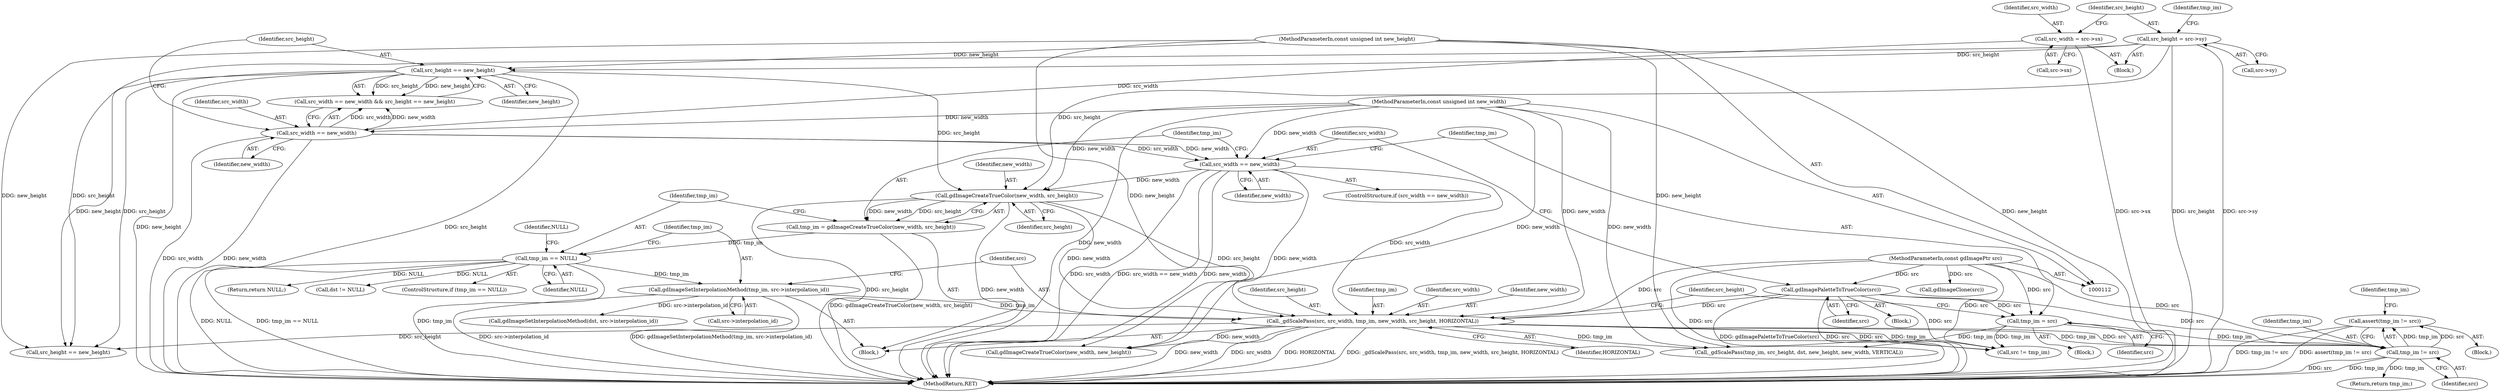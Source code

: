 digraph "0_libgd_4751b606fa38edc456d627140898a7ec679fcc24@API" {
"1000196" [label="(Call,assert(tmp_im != src))"];
"1000197" [label="(Call,tmp_im != src)"];
"1000184" [label="(Call,_gdScalePass(src, src_width, tmp_im, new_width, src_height, HORIZONTAL))"];
"1000155" [label="(Call,gdImagePaletteToTrueColor(src))"];
"1000113" [label="(MethodParameterIn,const gdImagePtr src)"];
"1000158" [label="(Call,src_width == new_width)"];
"1000139" [label="(Call,src_width == new_width)"];
"1000118" [label="(Call,src_width = src->sx)"];
"1000114" [label="(MethodParameterIn,const unsigned int new_width)"];
"1000179" [label="(Call,gdImageSetInterpolationMethod(tmp_im, src->interpolation_id))"];
"1000173" [label="(Call,tmp_im == NULL)"];
"1000167" [label="(Call,tmp_im = gdImageCreateTrueColor(new_width, src_height))"];
"1000169" [label="(Call,gdImageCreateTrueColor(new_width, src_height))"];
"1000124" [label="(Call,src_height = src->sy)"];
"1000142" [label="(Call,src_height == new_height)"];
"1000115" [label="(MethodParameterIn,const unsigned int new_height)"];
"1000162" [label="(Call,tmp_im = src)"];
"1000159" [label="(Identifier,src_width)"];
"1000156" [label="(Identifier,src)"];
"1000189" [label="(Identifier,src_height)"];
"1000177" [label="(Return,return NULL;)"];
"1000208" [label="(Call,dst != NULL)"];
"1000162" [label="(Call,tmp_im = src)"];
"1000114" [label="(MethodParameterIn,const unsigned int new_width)"];
"1000163" [label="(Identifier,tmp_im)"];
"1000192" [label="(Call,src_height == new_height)"];
"1000190" [label="(Identifier,HORIZONTAL)"];
"1000225" [label="(Call,src != tmp_im)"];
"1000116" [label="(Block,)"];
"1000141" [label="(Identifier,new_width)"];
"1000169" [label="(Call,gdImageCreateTrueColor(new_width, src_height))"];
"1000166" [label="(Block,)"];
"1000171" [label="(Identifier,src_height)"];
"1000154" [label="(Block,)"];
"1000139" [label="(Call,src_width == new_width)"];
"1000140" [label="(Identifier,src_width)"];
"1000212" [label="(Call,gdImageSetInterpolationMethod(dst, src->interpolation_id))"];
"1000187" [label="(Identifier,tmp_im)"];
"1000120" [label="(Call,src->sx)"];
"1000173" [label="(Call,tmp_im == NULL)"];
"1000131" [label="(Identifier,tmp_im)"];
"1000217" [label="(Call,_gdScalePass(tmp_im, src_height, dst, new_height, new_width, VERTICAL))"];
"1000115" [label="(MethodParameterIn,const unsigned int new_height)"];
"1000160" [label="(Identifier,new_width)"];
"1000172" [label="(ControlStructure,if (tmp_im == NULL))"];
"1000144" [label="(Identifier,new_height)"];
"1000179" [label="(Call,gdImageSetInterpolationMethod(tmp_im, src->interpolation_id))"];
"1000157" [label="(ControlStructure,if (src_width == new_width))"];
"1000201" [label="(Identifier,tmp_im)"];
"1000158" [label="(Call,src_width == new_width)"];
"1000126" [label="(Call,src->sy)"];
"1000161" [label="(Block,)"];
"1000195" [label="(Block,)"];
"1000193" [label="(Identifier,src_height)"];
"1000164" [label="(Identifier,src)"];
"1000125" [label="(Identifier,src_height)"];
"1000170" [label="(Identifier,new_width)"];
"1000119" [label="(Identifier,src_width)"];
"1000180" [label="(Identifier,tmp_im)"];
"1000181" [label="(Call,src->interpolation_id)"];
"1000138" [label="(Call,src_width == new_width && src_height == new_height)"];
"1000167" [label="(Call,tmp_im = gdImageCreateTrueColor(new_width, src_height))"];
"1000174" [label="(Identifier,tmp_im)"];
"1000196" [label="(Call,assert(tmp_im != src))"];
"1000175" [label="(Identifier,NULL)"];
"1000197" [label="(Call,tmp_im != src)"];
"1000200" [label="(Return,return tmp_im;)"];
"1000178" [label="(Identifier,NULL)"];
"1000198" [label="(Identifier,tmp_im)"];
"1000155" [label="(Call,gdImagePaletteToTrueColor(src))"];
"1000185" [label="(Identifier,src)"];
"1000233" [label="(MethodReturn,RET)"];
"1000147" [label="(Call,gdImageClone(src))"];
"1000124" [label="(Call,src_height = src->sy)"];
"1000184" [label="(Call,_gdScalePass(src, src_width, tmp_im, new_width, src_height, HORIZONTAL))"];
"1000142" [label="(Call,src_height == new_height)"];
"1000199" [label="(Identifier,src)"];
"1000168" [label="(Identifier,tmp_im)"];
"1000118" [label="(Call,src_width = src->sx)"];
"1000204" [label="(Call,gdImageCreateTrueColor(new_width, new_height))"];
"1000113" [label="(MethodParameterIn,const gdImagePtr src)"];
"1000186" [label="(Identifier,src_width)"];
"1000188" [label="(Identifier,new_width)"];
"1000143" [label="(Identifier,src_height)"];
"1000196" -> "1000195"  [label="AST: "];
"1000196" -> "1000197"  [label="CFG: "];
"1000197" -> "1000196"  [label="AST: "];
"1000201" -> "1000196"  [label="CFG: "];
"1000196" -> "1000233"  [label="DDG: tmp_im != src"];
"1000196" -> "1000233"  [label="DDG: assert(tmp_im != src)"];
"1000197" -> "1000196"  [label="DDG: tmp_im"];
"1000197" -> "1000196"  [label="DDG: src"];
"1000197" -> "1000199"  [label="CFG: "];
"1000198" -> "1000197"  [label="AST: "];
"1000199" -> "1000197"  [label="AST: "];
"1000197" -> "1000233"  [label="DDG: src"];
"1000197" -> "1000233"  [label="DDG: tmp_im"];
"1000184" -> "1000197"  [label="DDG: tmp_im"];
"1000184" -> "1000197"  [label="DDG: src"];
"1000162" -> "1000197"  [label="DDG: tmp_im"];
"1000113" -> "1000197"  [label="DDG: src"];
"1000155" -> "1000197"  [label="DDG: src"];
"1000197" -> "1000200"  [label="DDG: tmp_im"];
"1000184" -> "1000166"  [label="AST: "];
"1000184" -> "1000190"  [label="CFG: "];
"1000185" -> "1000184"  [label="AST: "];
"1000186" -> "1000184"  [label="AST: "];
"1000187" -> "1000184"  [label="AST: "];
"1000188" -> "1000184"  [label="AST: "];
"1000189" -> "1000184"  [label="AST: "];
"1000190" -> "1000184"  [label="AST: "];
"1000193" -> "1000184"  [label="CFG: "];
"1000184" -> "1000233"  [label="DDG: new_width"];
"1000184" -> "1000233"  [label="DDG: src_width"];
"1000184" -> "1000233"  [label="DDG: HORIZONTAL"];
"1000184" -> "1000233"  [label="DDG: _gdScalePass(src, src_width, tmp_im, new_width, src_height, HORIZONTAL)"];
"1000155" -> "1000184"  [label="DDG: src"];
"1000113" -> "1000184"  [label="DDG: src"];
"1000158" -> "1000184"  [label="DDG: src_width"];
"1000179" -> "1000184"  [label="DDG: tmp_im"];
"1000169" -> "1000184"  [label="DDG: new_width"];
"1000169" -> "1000184"  [label="DDG: src_height"];
"1000114" -> "1000184"  [label="DDG: new_width"];
"1000184" -> "1000192"  [label="DDG: src_height"];
"1000184" -> "1000204"  [label="DDG: new_width"];
"1000184" -> "1000217"  [label="DDG: tmp_im"];
"1000184" -> "1000225"  [label="DDG: src"];
"1000184" -> "1000225"  [label="DDG: tmp_im"];
"1000155" -> "1000154"  [label="AST: "];
"1000155" -> "1000156"  [label="CFG: "];
"1000156" -> "1000155"  [label="AST: "];
"1000159" -> "1000155"  [label="CFG: "];
"1000155" -> "1000233"  [label="DDG: gdImagePaletteToTrueColor(src)"];
"1000155" -> "1000233"  [label="DDG: src"];
"1000113" -> "1000155"  [label="DDG: src"];
"1000155" -> "1000162"  [label="DDG: src"];
"1000155" -> "1000225"  [label="DDG: src"];
"1000113" -> "1000112"  [label="AST: "];
"1000113" -> "1000233"  [label="DDG: src"];
"1000113" -> "1000147"  [label="DDG: src"];
"1000113" -> "1000162"  [label="DDG: src"];
"1000113" -> "1000225"  [label="DDG: src"];
"1000158" -> "1000157"  [label="AST: "];
"1000158" -> "1000160"  [label="CFG: "];
"1000159" -> "1000158"  [label="AST: "];
"1000160" -> "1000158"  [label="AST: "];
"1000163" -> "1000158"  [label="CFG: "];
"1000168" -> "1000158"  [label="CFG: "];
"1000158" -> "1000233"  [label="DDG: src_width"];
"1000158" -> "1000233"  [label="DDG: new_width"];
"1000158" -> "1000233"  [label="DDG: src_width == new_width"];
"1000139" -> "1000158"  [label="DDG: src_width"];
"1000139" -> "1000158"  [label="DDG: new_width"];
"1000114" -> "1000158"  [label="DDG: new_width"];
"1000158" -> "1000169"  [label="DDG: new_width"];
"1000158" -> "1000204"  [label="DDG: new_width"];
"1000139" -> "1000138"  [label="AST: "];
"1000139" -> "1000141"  [label="CFG: "];
"1000140" -> "1000139"  [label="AST: "];
"1000141" -> "1000139"  [label="AST: "];
"1000143" -> "1000139"  [label="CFG: "];
"1000138" -> "1000139"  [label="CFG: "];
"1000139" -> "1000233"  [label="DDG: new_width"];
"1000139" -> "1000233"  [label="DDG: src_width"];
"1000139" -> "1000138"  [label="DDG: src_width"];
"1000139" -> "1000138"  [label="DDG: new_width"];
"1000118" -> "1000139"  [label="DDG: src_width"];
"1000114" -> "1000139"  [label="DDG: new_width"];
"1000118" -> "1000116"  [label="AST: "];
"1000118" -> "1000120"  [label="CFG: "];
"1000119" -> "1000118"  [label="AST: "];
"1000120" -> "1000118"  [label="AST: "];
"1000125" -> "1000118"  [label="CFG: "];
"1000118" -> "1000233"  [label="DDG: src->sx"];
"1000114" -> "1000112"  [label="AST: "];
"1000114" -> "1000233"  [label="DDG: new_width"];
"1000114" -> "1000169"  [label="DDG: new_width"];
"1000114" -> "1000204"  [label="DDG: new_width"];
"1000114" -> "1000217"  [label="DDG: new_width"];
"1000179" -> "1000166"  [label="AST: "];
"1000179" -> "1000181"  [label="CFG: "];
"1000180" -> "1000179"  [label="AST: "];
"1000181" -> "1000179"  [label="AST: "];
"1000185" -> "1000179"  [label="CFG: "];
"1000179" -> "1000233"  [label="DDG: gdImageSetInterpolationMethod(tmp_im, src->interpolation_id)"];
"1000179" -> "1000233"  [label="DDG: src->interpolation_id"];
"1000173" -> "1000179"  [label="DDG: tmp_im"];
"1000179" -> "1000212"  [label="DDG: src->interpolation_id"];
"1000173" -> "1000172"  [label="AST: "];
"1000173" -> "1000175"  [label="CFG: "];
"1000174" -> "1000173"  [label="AST: "];
"1000175" -> "1000173"  [label="AST: "];
"1000178" -> "1000173"  [label="CFG: "];
"1000180" -> "1000173"  [label="CFG: "];
"1000173" -> "1000233"  [label="DDG: tmp_im == NULL"];
"1000173" -> "1000233"  [label="DDG: tmp_im"];
"1000173" -> "1000233"  [label="DDG: NULL"];
"1000167" -> "1000173"  [label="DDG: tmp_im"];
"1000173" -> "1000177"  [label="DDG: NULL"];
"1000173" -> "1000208"  [label="DDG: NULL"];
"1000167" -> "1000166"  [label="AST: "];
"1000167" -> "1000169"  [label="CFG: "];
"1000168" -> "1000167"  [label="AST: "];
"1000169" -> "1000167"  [label="AST: "];
"1000174" -> "1000167"  [label="CFG: "];
"1000167" -> "1000233"  [label="DDG: gdImageCreateTrueColor(new_width, src_height)"];
"1000169" -> "1000167"  [label="DDG: new_width"];
"1000169" -> "1000167"  [label="DDG: src_height"];
"1000169" -> "1000171"  [label="CFG: "];
"1000170" -> "1000169"  [label="AST: "];
"1000171" -> "1000169"  [label="AST: "];
"1000169" -> "1000233"  [label="DDG: src_height"];
"1000169" -> "1000233"  [label="DDG: new_width"];
"1000124" -> "1000169"  [label="DDG: src_height"];
"1000142" -> "1000169"  [label="DDG: src_height"];
"1000124" -> "1000116"  [label="AST: "];
"1000124" -> "1000126"  [label="CFG: "];
"1000125" -> "1000124"  [label="AST: "];
"1000126" -> "1000124"  [label="AST: "];
"1000131" -> "1000124"  [label="CFG: "];
"1000124" -> "1000233"  [label="DDG: src->sy"];
"1000124" -> "1000233"  [label="DDG: src_height"];
"1000124" -> "1000142"  [label="DDG: src_height"];
"1000124" -> "1000192"  [label="DDG: src_height"];
"1000142" -> "1000138"  [label="AST: "];
"1000142" -> "1000144"  [label="CFG: "];
"1000143" -> "1000142"  [label="AST: "];
"1000144" -> "1000142"  [label="AST: "];
"1000138" -> "1000142"  [label="CFG: "];
"1000142" -> "1000233"  [label="DDG: new_height"];
"1000142" -> "1000233"  [label="DDG: src_height"];
"1000142" -> "1000138"  [label="DDG: src_height"];
"1000142" -> "1000138"  [label="DDG: new_height"];
"1000115" -> "1000142"  [label="DDG: new_height"];
"1000142" -> "1000192"  [label="DDG: src_height"];
"1000142" -> "1000192"  [label="DDG: new_height"];
"1000115" -> "1000112"  [label="AST: "];
"1000115" -> "1000233"  [label="DDG: new_height"];
"1000115" -> "1000192"  [label="DDG: new_height"];
"1000115" -> "1000204"  [label="DDG: new_height"];
"1000115" -> "1000217"  [label="DDG: new_height"];
"1000162" -> "1000161"  [label="AST: "];
"1000162" -> "1000164"  [label="CFG: "];
"1000163" -> "1000162"  [label="AST: "];
"1000164" -> "1000162"  [label="AST: "];
"1000193" -> "1000162"  [label="CFG: "];
"1000162" -> "1000217"  [label="DDG: tmp_im"];
"1000162" -> "1000225"  [label="DDG: tmp_im"];
}
